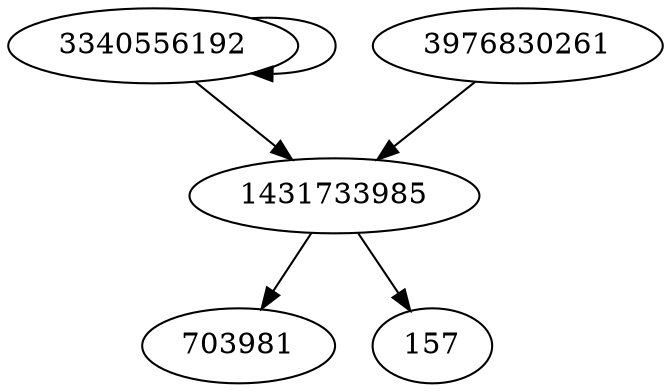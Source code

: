 digraph  {
3340556192;
1431733985;
703981;
3976830261;
157;
3340556192 -> 1431733985;
3340556192 -> 3340556192;
1431733985 -> 703981;
1431733985 -> 157;
3976830261 -> 1431733985;
}
